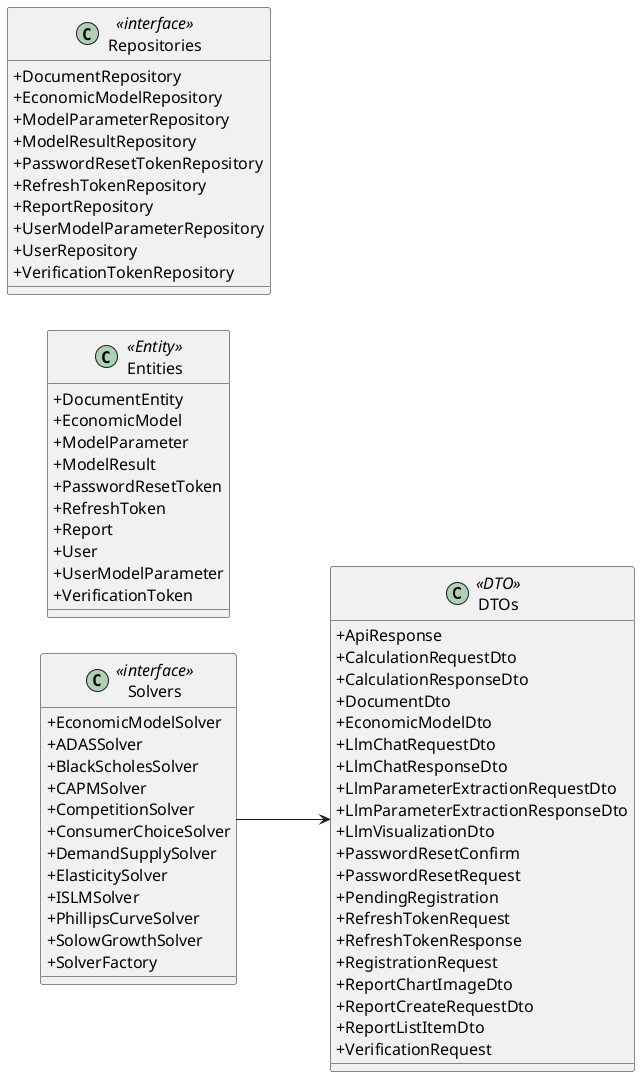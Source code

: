@startuml
left to right direction
skinparam defaultFontName "Times New Roman"
skinparam defaultFontSize 16
skinparam packageTitleAlignment left
skinparam classAttributeIconSize 0

class DTOs <<DTO>> {
  + ApiResponse
  + CalculationRequestDto
  + CalculationResponseDto
  + DocumentDto
  + EconomicModelDto
  + LlmChatRequestDto
  + LlmChatResponseDto
  + LlmParameterExtractionRequestDto
  + LlmParameterExtractionResponseDto
  + LlmVisualizationDto
  + PasswordResetConfirm
  + PasswordResetRequest
  + PendingRegistration
  + RefreshTokenRequest
  + RefreshTokenResponse
  + RegistrationRequest
  + ReportChartImageDto
  + ReportCreateRequestDto
  + ReportListItemDto
  + VerificationRequest
}
class Entities <<Entity>> {
  + DocumentEntity
  + EconomicModel
  + ModelParameter
  + ModelResult
  + PasswordResetToken
  + RefreshToken
  + Report
  + User
  + UserModelParameter
  + VerificationToken
}
class Repositories <<interface>> {
  + DocumentRepository
  + EconomicModelRepository
  + ModelParameterRepository
  + ModelResultRepository
  + PasswordResetTokenRepository
  + RefreshTokenRepository
  + ReportRepository
  + UserModelParameterRepository
  + UserRepository
  + VerificationTokenRepository
}
class Solvers <<interface>> {
  + EconomicModelSolver
  + ADASSolver
  + BlackScholesSolver
  + CAPMSolver
  + CompetitionSolver
  + ConsumerChoiceSolver
  + DemandSupplySolver
  + ElasticitySolver
  + ISLMSolver
  + PhillipsCurveSolver
  + SolowGrowthSolver
  + SolverFactory
}

' Взаимосвязи для данных и вычислений
Solvers --> DTOs

@enduml

